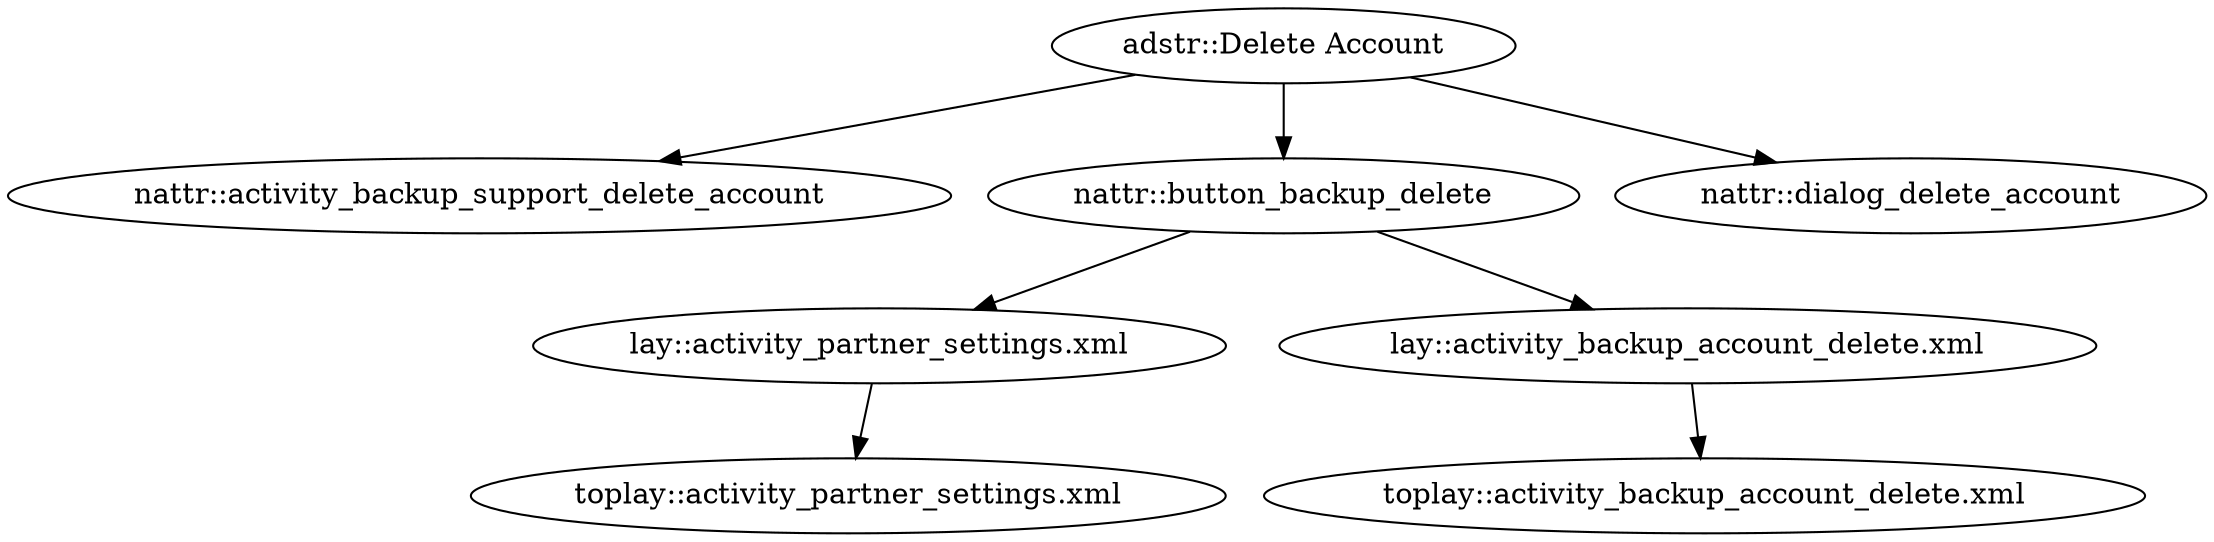 digraph G {
"adstr::Delete Account" -> "nattr::activity_backup_support_delete_account"
"adstr::Delete Account" -> "nattr::button_backup_delete"
"adstr::Delete Account" -> "nattr::dialog_delete_account"
"nattr::button_backup_delete" -> "lay::activity_partner_settings.xml"
"nattr::button_backup_delete" -> "lay::activity_backup_account_delete.xml"
"lay::activity_partner_settings.xml" -> "toplay::activity_partner_settings.xml"
"lay::activity_backup_account_delete.xml" -> "toplay::activity_backup_account_delete.xml"
}
